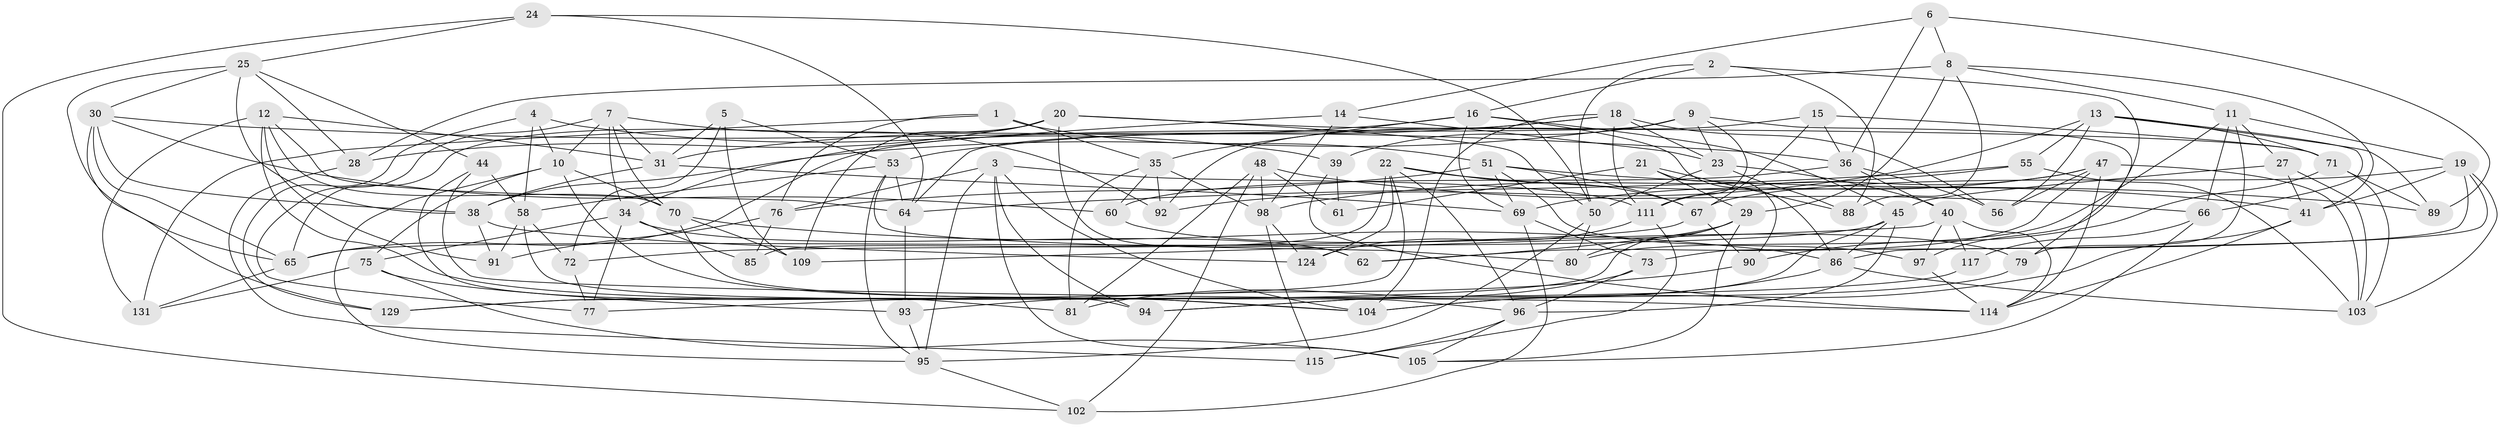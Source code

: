 // original degree distribution, {4: 1.0}
// Generated by graph-tools (version 1.1) at 2025/42/03/06/25 10:42:26]
// undirected, 89 vertices, 223 edges
graph export_dot {
graph [start="1"]
  node [color=gray90,style=filled];
  1;
  2;
  3 [super="+32"];
  4;
  5;
  6;
  7 [super="+37"];
  8 [super="+54"];
  9 [super="+42"];
  10 [super="+17"];
  11 [super="+100"];
  12 [super="+84"];
  13 [super="+63"];
  14;
  15;
  16 [super="+49"];
  18 [super="+26"];
  19 [super="+43"];
  20 [super="+125"];
  21;
  22 [super="+52"];
  23 [super="+33"];
  24;
  25 [super="+82"];
  27;
  28;
  29 [super="+110"];
  30 [super="+68"];
  31 [super="+46"];
  34 [super="+112"];
  35 [super="+128"];
  36 [super="+107"];
  38 [super="+99"];
  39;
  40 [super="+87"];
  41 [super="+137"];
  44;
  45 [super="+59"];
  47 [super="+57"];
  48 [super="+134"];
  50 [super="+113"];
  51 [super="+122"];
  53 [super="+132"];
  55;
  56;
  58 [super="+127"];
  60;
  61;
  62;
  64 [super="+74"];
  65 [super="+78"];
  66 [super="+83"];
  67 [super="+130"];
  69 [super="+101"];
  70 [super="+126"];
  71 [super="+138"];
  72;
  73;
  75 [super="+121"];
  76 [super="+123"];
  77;
  79;
  80;
  81;
  85;
  86 [super="+135"];
  88;
  89;
  90;
  91;
  92;
  93;
  94;
  95 [super="+116"];
  96 [super="+108"];
  97;
  98 [super="+136"];
  102;
  103 [super="+119"];
  104 [super="+120"];
  105 [super="+106"];
  109;
  111 [super="+133"];
  114 [super="+118"];
  115;
  117;
  124;
  129;
  131;
  1 -- 131;
  1 -- 35;
  1 -- 76;
  1 -- 51;
  2 -- 88;
  2 -- 16;
  2 -- 97;
  2 -- 50;
  3 -- 104;
  3 -- 94;
  3 -- 105;
  3 -- 76;
  3 -- 111;
  3 -- 95;
  4 -- 129;
  4 -- 39;
  4 -- 58;
  4 -- 10;
  5 -- 72;
  5 -- 109;
  5 -- 53;
  5 -- 31;
  6 -- 89;
  6 -- 36;
  6 -- 14;
  6 -- 8;
  7 -- 70;
  7 -- 10;
  7 -- 92;
  7 -- 34;
  7 -- 77;
  7 -- 31;
  8 -- 28;
  8 -- 41;
  8 -- 88;
  8 -- 11;
  8 -- 29;
  9 -- 64;
  9 -- 38;
  9 -- 39;
  9 -- 111;
  9 -- 79;
  9 -- 23;
  10 -- 104;
  10 -- 70;
  10 -- 75;
  10 -- 95;
  11 -- 80;
  11 -- 27;
  11 -- 19;
  11 -- 66;
  11 -- 79;
  12 -- 91;
  12 -- 104;
  12 -- 64;
  12 -- 131;
  12 -- 70;
  12 -- 31;
  13 -- 56;
  13 -- 89;
  13 -- 55;
  13 -- 66;
  13 -- 92;
  13 -- 71;
  14 -- 23;
  14 -- 34;
  14 -- 98;
  15 -- 92;
  15 -- 67;
  15 -- 36;
  15 -- 71;
  16 -- 35;
  16 -- 86;
  16 -- 45;
  16 -- 69;
  16 -- 31;
  18 -- 65;
  18 -- 111;
  18 -- 56;
  18 -- 104;
  18 -- 53;
  18 -- 23;
  19 -- 67;
  19 -- 86;
  19 -- 73;
  19 -- 41;
  19 -- 103;
  20 -- 28;
  20 -- 109;
  20 -- 50;
  20 -- 62;
  20 -- 71;
  20 -- 65;
  21 -- 61;
  21 -- 90;
  21 -- 88;
  21 -- 29;
  22 -- 85;
  22 -- 124;
  22 -- 41;
  22 -- 96;
  22 -- 129;
  22 -- 67;
  23 -- 88;
  23 -- 40;
  23 -- 50;
  24 -- 102;
  24 -- 64;
  24 -- 50;
  24 -- 25;
  25 -- 44;
  25 -- 30;
  25 -- 28;
  25 -- 38;
  25 -- 65;
  27 -- 41;
  27 -- 45;
  27 -- 103;
  28 -- 115;
  29 -- 80;
  29 -- 62;
  29 -- 105;
  29 -- 77;
  30 -- 60;
  30 -- 36;
  30 -- 65;
  30 -- 129;
  30 -- 38;
  31 -- 69;
  31 -- 38;
  34 -- 62;
  34 -- 77;
  34 -- 85;
  34 -- 75;
  35 -- 98;
  35 -- 81;
  35 -- 92;
  35 -- 60;
  36 -- 56;
  36 -- 60;
  36 -- 40;
  38 -- 91;
  38 -- 124;
  39 -- 114;
  39 -- 61;
  40 -- 109;
  40 -- 114;
  40 -- 97;
  40 -- 117;
  41 -- 114;
  41 -- 104;
  44 -- 94;
  44 -- 58;
  44 -- 114;
  45 -- 94;
  45 -- 65;
  45 -- 96;
  45 -- 86;
  47 -- 114;
  47 -- 103;
  47 -- 56;
  47 -- 62;
  47 -- 111;
  47 -- 69;
  48 -- 61 [weight=2];
  48 -- 102;
  48 -- 66;
  48 -- 81;
  48 -- 98;
  50 -- 95;
  50 -- 80;
  51 -- 89;
  51 -- 97;
  51 -- 67;
  51 -- 69;
  51 -- 76;
  53 -- 80;
  53 -- 64;
  53 -- 58;
  53 -- 95;
  55 -- 64;
  55 -- 98;
  55 -- 103;
  58 -- 91;
  58 -- 72;
  58 -- 81;
  60 -- 79;
  64 -- 93;
  65 -- 131;
  66 -- 105;
  66 -- 117 [weight=2];
  67 -- 72;
  67 -- 90;
  69 -- 73;
  69 -- 102;
  70 -- 109;
  70 -- 96;
  70 -- 86;
  71 -- 89;
  71 -- 90;
  71 -- 103;
  72 -- 77;
  73 -- 81;
  73 -- 96;
  75 -- 131;
  75 -- 93;
  75 -- 105 [weight=2];
  76 -- 91;
  76 -- 85 [weight=2];
  79 -- 104;
  86 -- 94;
  86 -- 103;
  90 -- 93;
  93 -- 95;
  95 -- 102;
  96 -- 105;
  96 -- 115;
  97 -- 114;
  98 -- 115;
  98 -- 124;
  111 -- 115;
  111 -- 124;
  117 -- 129;
}
